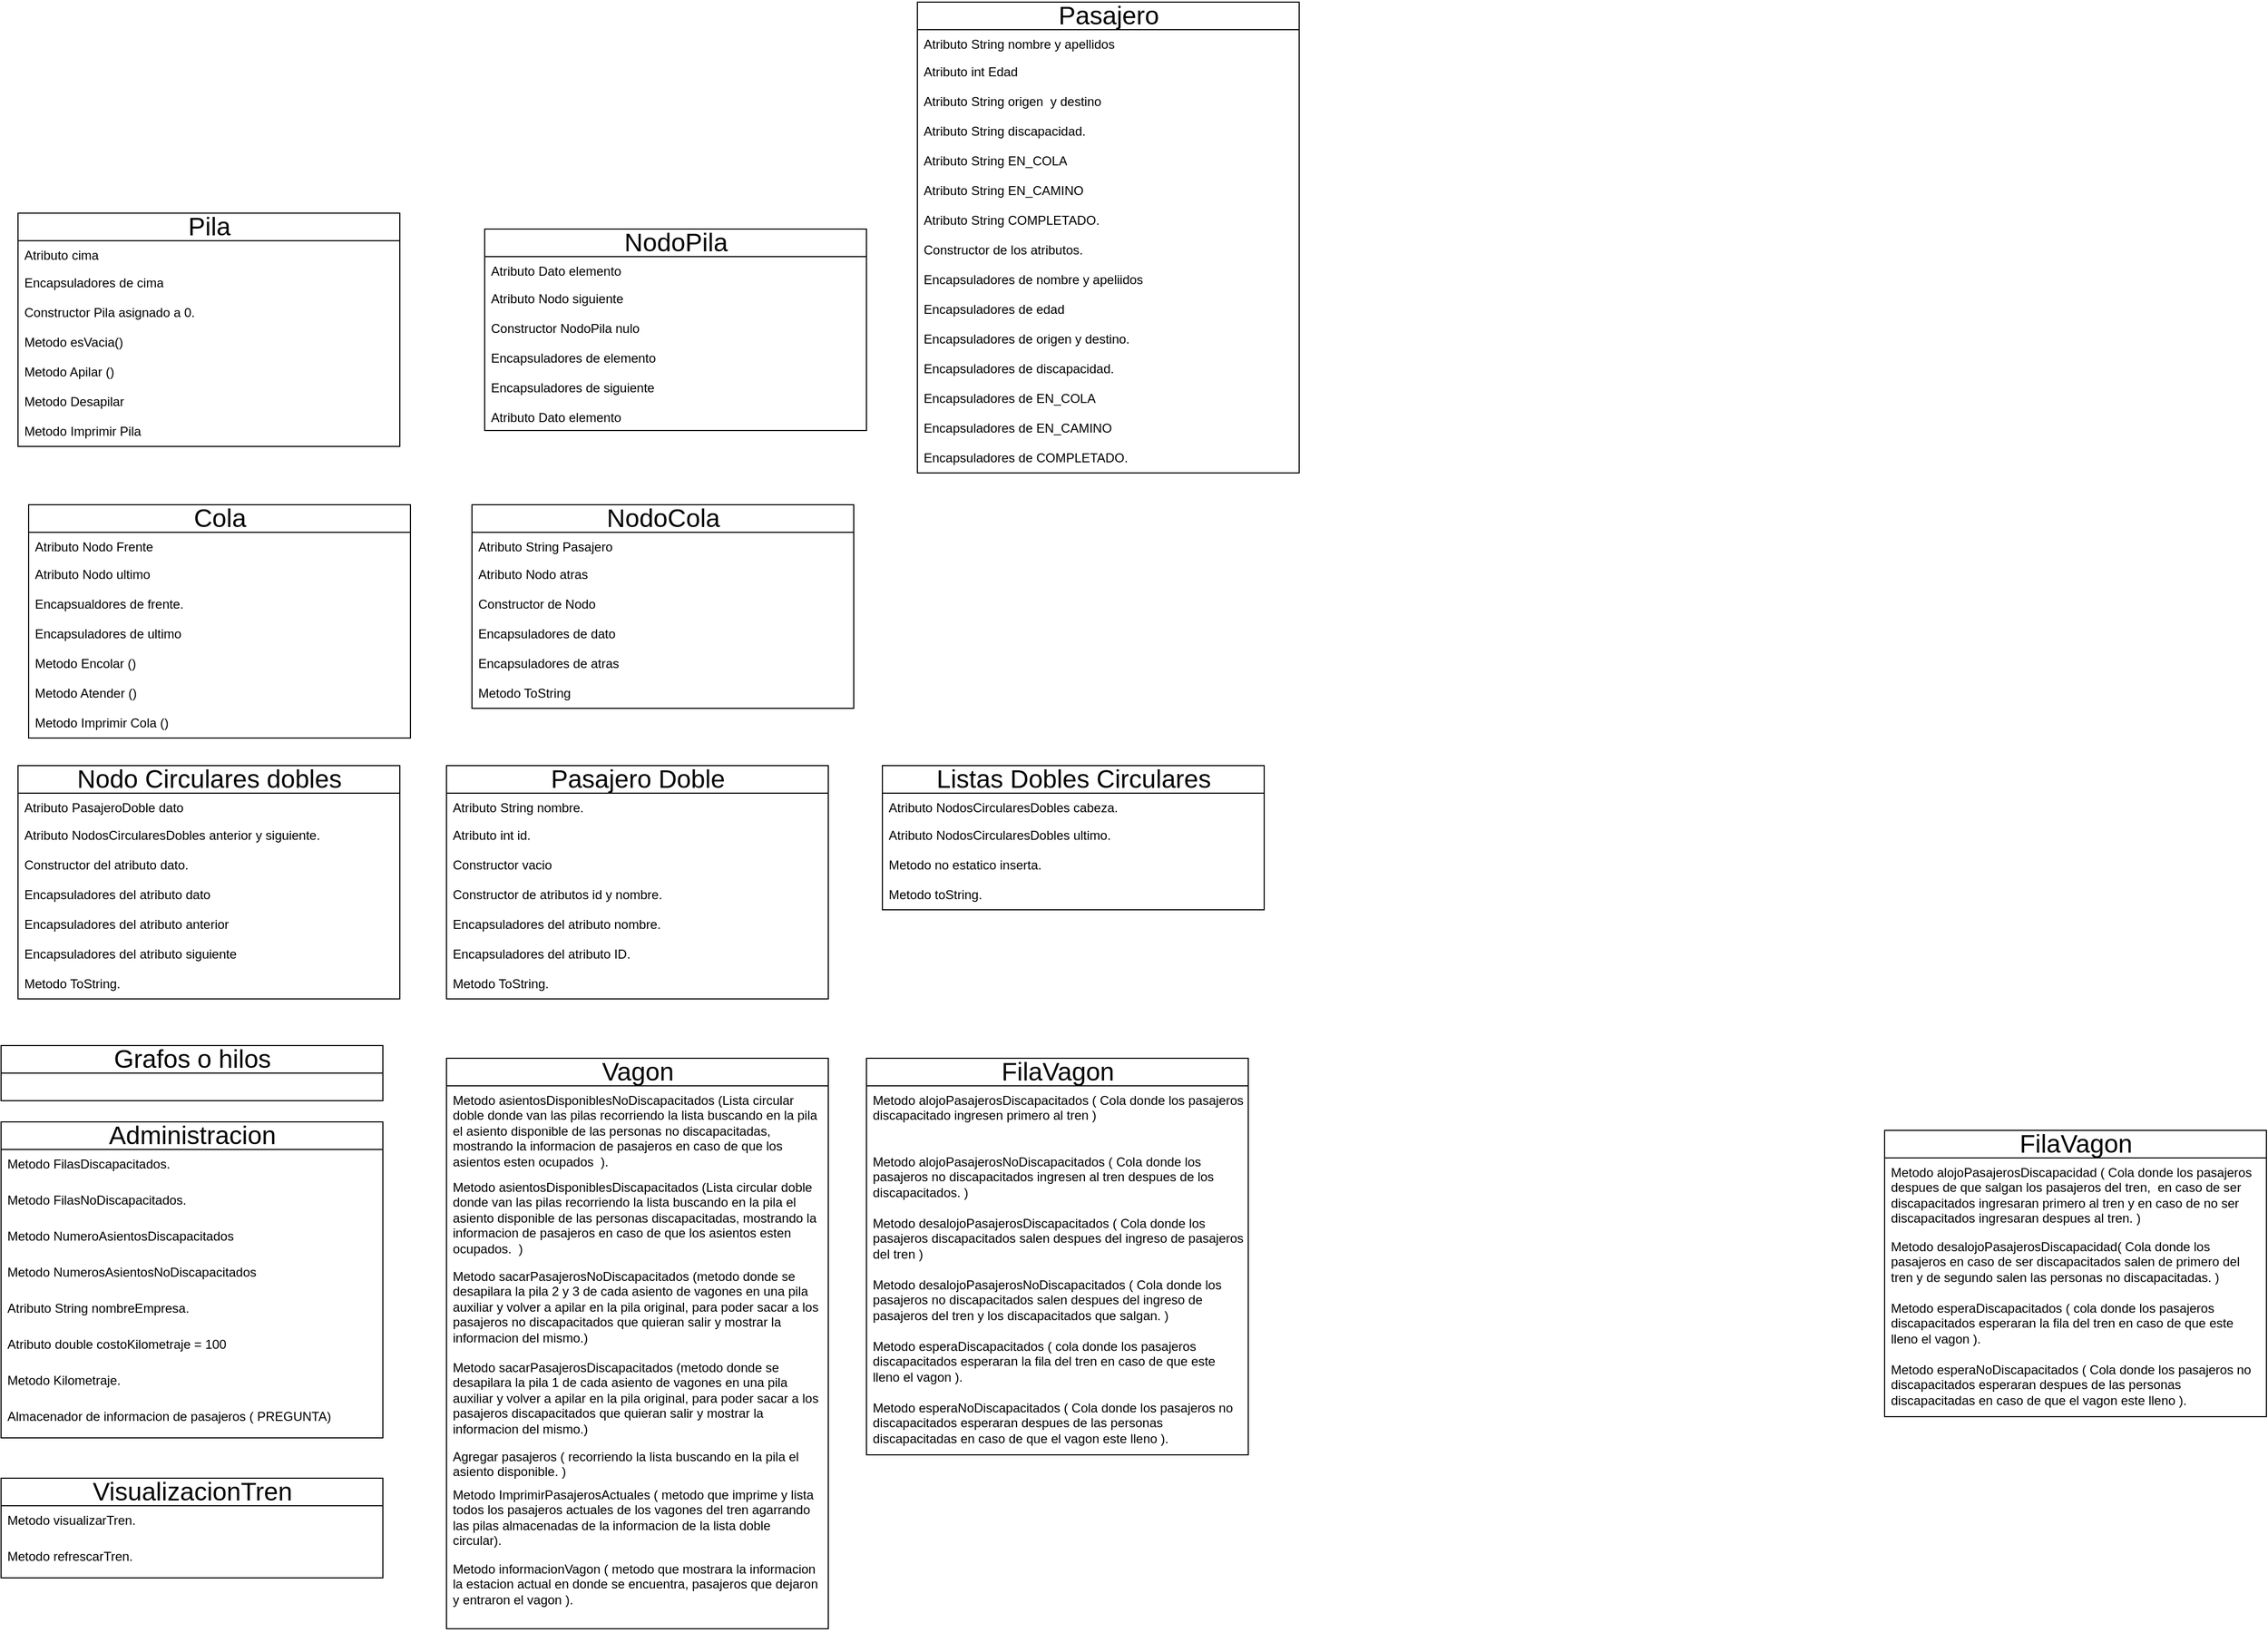 <mxfile version="22.0.8" type="device">
  <diagram name="Page-1" id="CfPF5TgARPAqfoZm1rrw">
    <mxGraphModel dx="1502" dy="534" grid="1" gridSize="12" guides="1" tooltips="1" connect="1" arrows="1" fold="1" page="1" pageScale="1" pageWidth="850" pageHeight="1100" math="0" shadow="0">
      <root>
        <mxCell id="0" />
        <mxCell id="1" parent="0" />
        <mxCell id="TonMWnoZ8v_wCybf2Ne4-1" value="&lt;font style=&quot;font-size: 24px;&quot;&gt;Pila&lt;/font&gt;" style="swimlane;fontStyle=0;childLayout=stackLayout;horizontal=1;startSize=26;fillColor=none;horizontalStack=0;resizeParent=1;resizeParentMax=0;resizeLast=0;collapsible=1;marginBottom=0;html=1;" parent="1" vertex="1">
          <mxGeometry x="100" y="235" width="360" height="220" as="geometry" />
        </mxCell>
        <mxCell id="TonMWnoZ8v_wCybf2Ne4-2" value="Atributo cima&amp;nbsp;" style="text;strokeColor=none;fillColor=none;align=left;verticalAlign=top;spacingLeft=4;spacingRight=4;overflow=hidden;rotatable=0;points=[[0,0.5],[1,0.5]];portConstraint=eastwest;whiteSpace=wrap;html=1;" parent="TonMWnoZ8v_wCybf2Ne4-1" vertex="1">
          <mxGeometry y="26" width="360" height="26" as="geometry" />
        </mxCell>
        <mxCell id="TonMWnoZ8v_wCybf2Ne4-3" value="Encapsuladores de cima" style="text;strokeColor=none;fillColor=none;align=left;verticalAlign=top;spacingLeft=4;spacingRight=4;overflow=hidden;rotatable=0;points=[[0,0.5],[1,0.5]];portConstraint=eastwest;whiteSpace=wrap;html=1;" parent="TonMWnoZ8v_wCybf2Ne4-1" vertex="1">
          <mxGeometry y="52" width="360" height="28" as="geometry" />
        </mxCell>
        <mxCell id="TonMWnoZ8v_wCybf2Ne4-22" value="Constructor Pila asignado a 0.&amp;nbsp;" style="text;strokeColor=none;fillColor=none;align=left;verticalAlign=top;spacingLeft=4;spacingRight=4;overflow=hidden;rotatable=0;points=[[0,0.5],[1,0.5]];portConstraint=eastwest;whiteSpace=wrap;html=1;" parent="TonMWnoZ8v_wCybf2Ne4-1" vertex="1">
          <mxGeometry y="80" width="360" height="28" as="geometry" />
        </mxCell>
        <mxCell id="TonMWnoZ8v_wCybf2Ne4-23" value="Metodo esVacia()" style="text;strokeColor=none;fillColor=none;align=left;verticalAlign=top;spacingLeft=4;spacingRight=4;overflow=hidden;rotatable=0;points=[[0,0.5],[1,0.5]];portConstraint=eastwest;whiteSpace=wrap;html=1;" parent="TonMWnoZ8v_wCybf2Ne4-1" vertex="1">
          <mxGeometry y="108" width="360" height="28" as="geometry" />
        </mxCell>
        <mxCell id="TonMWnoZ8v_wCybf2Ne4-24" value="Metodo Apilar ()" style="text;strokeColor=none;fillColor=none;align=left;verticalAlign=top;spacingLeft=4;spacingRight=4;overflow=hidden;rotatable=0;points=[[0,0.5],[1,0.5]];portConstraint=eastwest;whiteSpace=wrap;html=1;" parent="TonMWnoZ8v_wCybf2Ne4-1" vertex="1">
          <mxGeometry y="136" width="360" height="28" as="geometry" />
        </mxCell>
        <mxCell id="TonMWnoZ8v_wCybf2Ne4-25" value="Metodo Desapilar" style="text;strokeColor=none;fillColor=none;align=left;verticalAlign=top;spacingLeft=4;spacingRight=4;overflow=hidden;rotatable=0;points=[[0,0.5],[1,0.5]];portConstraint=eastwest;whiteSpace=wrap;html=1;" parent="TonMWnoZ8v_wCybf2Ne4-1" vertex="1">
          <mxGeometry y="164" width="360" height="28" as="geometry" />
        </mxCell>
        <mxCell id="TonMWnoZ8v_wCybf2Ne4-26" value="Metodo Imprimir Pila" style="text;strokeColor=none;fillColor=none;align=left;verticalAlign=top;spacingLeft=4;spacingRight=4;overflow=hidden;rotatable=0;points=[[0,0.5],[1,0.5]];portConstraint=eastwest;whiteSpace=wrap;html=1;" parent="TonMWnoZ8v_wCybf2Ne4-1" vertex="1">
          <mxGeometry y="192" width="360" height="28" as="geometry" />
        </mxCell>
        <mxCell id="TonMWnoZ8v_wCybf2Ne4-7" value="&lt;font style=&quot;font-size: 24px;&quot;&gt;&lt;br&gt;&lt;/font&gt;" style="text;strokeColor=none;fillColor=none;align=left;verticalAlign=top;spacingLeft=4;spacingRight=4;overflow=hidden;rotatable=0;points=[[0,0.5],[1,0.5]];portConstraint=eastwest;whiteSpace=wrap;html=1;" parent="1" vertex="1">
          <mxGeometry x="1110" y="1220" width="300" height="162" as="geometry" />
        </mxCell>
        <mxCell id="TonMWnoZ8v_wCybf2Ne4-27" value="&lt;span style=&quot;font-size: 24px;&quot;&gt;NodoPila&lt;/span&gt;" style="swimlane;fontStyle=0;childLayout=stackLayout;horizontal=1;startSize=26;fillColor=none;horizontalStack=0;resizeParent=1;resizeParentMax=0;resizeLast=0;collapsible=1;marginBottom=0;html=1;" parent="1" vertex="1">
          <mxGeometry x="540" y="250" width="360" height="190" as="geometry" />
        </mxCell>
        <mxCell id="TonMWnoZ8v_wCybf2Ne4-28" value="Atributo Dato elemento" style="text;strokeColor=none;fillColor=none;align=left;verticalAlign=top;spacingLeft=4;spacingRight=4;overflow=hidden;rotatable=0;points=[[0,0.5],[1,0.5]];portConstraint=eastwest;whiteSpace=wrap;html=1;" parent="TonMWnoZ8v_wCybf2Ne4-27" vertex="1">
          <mxGeometry y="26" width="360" height="26" as="geometry" />
        </mxCell>
        <mxCell id="TonMWnoZ8v_wCybf2Ne4-29" value="Atributo Nodo siguiente" style="text;strokeColor=none;fillColor=none;align=left;verticalAlign=top;spacingLeft=4;spacingRight=4;overflow=hidden;rotatable=0;points=[[0,0.5],[1,0.5]];portConstraint=eastwest;whiteSpace=wrap;html=1;" parent="TonMWnoZ8v_wCybf2Ne4-27" vertex="1">
          <mxGeometry y="52" width="360" height="28" as="geometry" />
        </mxCell>
        <mxCell id="TonMWnoZ8v_wCybf2Ne4-30" value="Constructor NodoPila nulo&amp;nbsp;" style="text;strokeColor=none;fillColor=none;align=left;verticalAlign=top;spacingLeft=4;spacingRight=4;overflow=hidden;rotatable=0;points=[[0,0.5],[1,0.5]];portConstraint=eastwest;whiteSpace=wrap;html=1;" parent="TonMWnoZ8v_wCybf2Ne4-27" vertex="1">
          <mxGeometry y="80" width="360" height="28" as="geometry" />
        </mxCell>
        <mxCell id="TonMWnoZ8v_wCybf2Ne4-31" value="Encapsuladores de elemento&amp;nbsp;" style="text;strokeColor=none;fillColor=none;align=left;verticalAlign=top;spacingLeft=4;spacingRight=4;overflow=hidden;rotatable=0;points=[[0,0.5],[1,0.5]];portConstraint=eastwest;whiteSpace=wrap;html=1;" parent="TonMWnoZ8v_wCybf2Ne4-27" vertex="1">
          <mxGeometry y="108" width="360" height="28" as="geometry" />
        </mxCell>
        <mxCell id="TonMWnoZ8v_wCybf2Ne4-35" value="Encapsuladores de siguiente&amp;nbsp;" style="text;strokeColor=none;fillColor=none;align=left;verticalAlign=top;spacingLeft=4;spacingRight=4;overflow=hidden;rotatable=0;points=[[0,0.5],[1,0.5]];portConstraint=eastwest;whiteSpace=wrap;html=1;" parent="TonMWnoZ8v_wCybf2Ne4-27" vertex="1">
          <mxGeometry y="136" width="360" height="28" as="geometry" />
        </mxCell>
        <mxCell id="TonMWnoZ8v_wCybf2Ne4-36" value="Atributo Dato elemento" style="text;strokeColor=none;fillColor=none;align=left;verticalAlign=top;spacingLeft=4;spacingRight=4;overflow=hidden;rotatable=0;points=[[0,0.5],[1,0.5]];portConstraint=eastwest;whiteSpace=wrap;html=1;" parent="TonMWnoZ8v_wCybf2Ne4-27" vertex="1">
          <mxGeometry y="164" width="360" height="26" as="geometry" />
        </mxCell>
        <mxCell id="TonMWnoZ8v_wCybf2Ne4-37" value="&lt;span style=&quot;font-size: 24px;&quot;&gt;Pasajero&lt;/span&gt;" style="swimlane;fontStyle=0;childLayout=stackLayout;horizontal=1;startSize=26;fillColor=none;horizontalStack=0;resizeParent=1;resizeParentMax=0;resizeLast=0;collapsible=1;marginBottom=0;html=1;" parent="1" vertex="1">
          <mxGeometry x="948" y="36" width="360" height="444" as="geometry" />
        </mxCell>
        <mxCell id="TonMWnoZ8v_wCybf2Ne4-38" value="Atributo String nombre y apellidos&amp;nbsp;" style="text;strokeColor=none;fillColor=none;align=left;verticalAlign=top;spacingLeft=4;spacingRight=4;overflow=hidden;rotatable=0;points=[[0,0.5],[1,0.5]];portConstraint=eastwest;whiteSpace=wrap;html=1;" parent="TonMWnoZ8v_wCybf2Ne4-37" vertex="1">
          <mxGeometry y="26" width="360" height="26" as="geometry" />
        </mxCell>
        <mxCell id="TonMWnoZ8v_wCybf2Ne4-39" value="Atributo int Edad" style="text;strokeColor=none;fillColor=none;align=left;verticalAlign=top;spacingLeft=4;spacingRight=4;overflow=hidden;rotatable=0;points=[[0,0.5],[1,0.5]];portConstraint=eastwest;whiteSpace=wrap;html=1;" parent="TonMWnoZ8v_wCybf2Ne4-37" vertex="1">
          <mxGeometry y="52" width="360" height="28" as="geometry" />
        </mxCell>
        <mxCell id="TonMWnoZ8v_wCybf2Ne4-40" value="Atributo String origen&amp;nbsp; y destino&amp;nbsp;" style="text;strokeColor=none;fillColor=none;align=left;verticalAlign=top;spacingLeft=4;spacingRight=4;overflow=hidden;rotatable=0;points=[[0,0.5],[1,0.5]];portConstraint=eastwest;whiteSpace=wrap;html=1;" parent="TonMWnoZ8v_wCybf2Ne4-37" vertex="1">
          <mxGeometry y="80" width="360" height="28" as="geometry" />
        </mxCell>
        <mxCell id="4n3oNLVav8jxbAVVkfyJ-41" value="Atributo String discapacidad." style="text;strokeColor=none;fillColor=none;align=left;verticalAlign=top;spacingLeft=4;spacingRight=4;overflow=hidden;rotatable=0;points=[[0,0.5],[1,0.5]];portConstraint=eastwest;whiteSpace=wrap;html=1;" vertex="1" parent="TonMWnoZ8v_wCybf2Ne4-37">
          <mxGeometry y="108" width="360" height="28" as="geometry" />
        </mxCell>
        <mxCell id="4n3oNLVav8jxbAVVkfyJ-75" value="Atributo String EN_COLA" style="text;strokeColor=none;fillColor=none;align=left;verticalAlign=top;spacingLeft=4;spacingRight=4;overflow=hidden;rotatable=0;points=[[0,0.5],[1,0.5]];portConstraint=eastwest;whiteSpace=wrap;html=1;" vertex="1" parent="TonMWnoZ8v_wCybf2Ne4-37">
          <mxGeometry y="136" width="360" height="28" as="geometry" />
        </mxCell>
        <mxCell id="4n3oNLVav8jxbAVVkfyJ-77" value="Atributo String EN_CAMINO" style="text;strokeColor=none;fillColor=none;align=left;verticalAlign=top;spacingLeft=4;spacingRight=4;overflow=hidden;rotatable=0;points=[[0,0.5],[1,0.5]];portConstraint=eastwest;whiteSpace=wrap;html=1;" vertex="1" parent="TonMWnoZ8v_wCybf2Ne4-37">
          <mxGeometry y="164" width="360" height="28" as="geometry" />
        </mxCell>
        <mxCell id="4n3oNLVav8jxbAVVkfyJ-76" value="Atributo String COMPLETADO.&amp;nbsp;" style="text;strokeColor=none;fillColor=none;align=left;verticalAlign=top;spacingLeft=4;spacingRight=4;overflow=hidden;rotatable=0;points=[[0,0.5],[1,0.5]];portConstraint=eastwest;whiteSpace=wrap;html=1;" vertex="1" parent="TonMWnoZ8v_wCybf2Ne4-37">
          <mxGeometry y="192" width="360" height="28" as="geometry" />
        </mxCell>
        <mxCell id="TonMWnoZ8v_wCybf2Ne4-41" value="Constructor de los atributos.&amp;nbsp;" style="text;strokeColor=none;fillColor=none;align=left;verticalAlign=top;spacingLeft=4;spacingRight=4;overflow=hidden;rotatable=0;points=[[0,0.5],[1,0.5]];portConstraint=eastwest;whiteSpace=wrap;html=1;" parent="TonMWnoZ8v_wCybf2Ne4-37" vertex="1">
          <mxGeometry y="220" width="360" height="28" as="geometry" />
        </mxCell>
        <mxCell id="TonMWnoZ8v_wCybf2Ne4-42" value="Encapsuladores de nombre y apeliidos&amp;nbsp;&amp;nbsp;" style="text;strokeColor=none;fillColor=none;align=left;verticalAlign=top;spacingLeft=4;spacingRight=4;overflow=hidden;rotatable=0;points=[[0,0.5],[1,0.5]];portConstraint=eastwest;whiteSpace=wrap;html=1;" parent="TonMWnoZ8v_wCybf2Ne4-37" vertex="1">
          <mxGeometry y="248" width="360" height="28" as="geometry" />
        </mxCell>
        <mxCell id="TonMWnoZ8v_wCybf2Ne4-44" value="Encapsuladores de edad&amp;nbsp;&amp;nbsp;" style="text;strokeColor=none;fillColor=none;align=left;verticalAlign=top;spacingLeft=4;spacingRight=4;overflow=hidden;rotatable=0;points=[[0,0.5],[1,0.5]];portConstraint=eastwest;whiteSpace=wrap;html=1;" parent="TonMWnoZ8v_wCybf2Ne4-37" vertex="1">
          <mxGeometry y="276" width="360" height="28" as="geometry" />
        </mxCell>
        <mxCell id="TonMWnoZ8v_wCybf2Ne4-45" value="Encapsuladores de origen y destino.&amp;nbsp; &amp;nbsp;" style="text;strokeColor=none;fillColor=none;align=left;verticalAlign=top;spacingLeft=4;spacingRight=4;overflow=hidden;rotatable=0;points=[[0,0.5],[1,0.5]];portConstraint=eastwest;whiteSpace=wrap;html=1;" parent="TonMWnoZ8v_wCybf2Ne4-37" vertex="1">
          <mxGeometry y="304" width="360" height="28" as="geometry" />
        </mxCell>
        <mxCell id="4n3oNLVav8jxbAVVkfyJ-42" value="Encapsuladores de discapacidad.&amp;nbsp;" style="text;strokeColor=none;fillColor=none;align=left;verticalAlign=top;spacingLeft=4;spacingRight=4;overflow=hidden;rotatable=0;points=[[0,0.5],[1,0.5]];portConstraint=eastwest;whiteSpace=wrap;html=1;" vertex="1" parent="TonMWnoZ8v_wCybf2Ne4-37">
          <mxGeometry y="332" width="360" height="28" as="geometry" />
        </mxCell>
        <mxCell id="4n3oNLVav8jxbAVVkfyJ-78" value="Encapsuladores de EN_COLA" style="text;strokeColor=none;fillColor=none;align=left;verticalAlign=top;spacingLeft=4;spacingRight=4;overflow=hidden;rotatable=0;points=[[0,0.5],[1,0.5]];portConstraint=eastwest;whiteSpace=wrap;html=1;" vertex="1" parent="TonMWnoZ8v_wCybf2Ne4-37">
          <mxGeometry y="360" width="360" height="28" as="geometry" />
        </mxCell>
        <mxCell id="4n3oNLVav8jxbAVVkfyJ-79" value="Encapsuladores de EN_CAMINO" style="text;strokeColor=none;fillColor=none;align=left;verticalAlign=top;spacingLeft=4;spacingRight=4;overflow=hidden;rotatable=0;points=[[0,0.5],[1,0.5]];portConstraint=eastwest;whiteSpace=wrap;html=1;" vertex="1" parent="TonMWnoZ8v_wCybf2Ne4-37">
          <mxGeometry y="388" width="360" height="28" as="geometry" />
        </mxCell>
        <mxCell id="4n3oNLVav8jxbAVVkfyJ-80" value="Encapsuladores de COMPLETADO.&amp;nbsp;" style="text;strokeColor=none;fillColor=none;align=left;verticalAlign=top;spacingLeft=4;spacingRight=4;overflow=hidden;rotatable=0;points=[[0,0.5],[1,0.5]];portConstraint=eastwest;whiteSpace=wrap;html=1;" vertex="1" parent="TonMWnoZ8v_wCybf2Ne4-37">
          <mxGeometry y="416" width="360" height="28" as="geometry" />
        </mxCell>
        <mxCell id="TonMWnoZ8v_wCybf2Ne4-46" value="&lt;span style=&quot;font-size: 24px;&quot;&gt;Cola&lt;/span&gt;" style="swimlane;fontStyle=0;childLayout=stackLayout;horizontal=1;startSize=26;fillColor=none;horizontalStack=0;resizeParent=1;resizeParentMax=0;resizeLast=0;collapsible=1;marginBottom=0;html=1;" parent="1" vertex="1">
          <mxGeometry x="110" y="510" width="360" height="220" as="geometry" />
        </mxCell>
        <mxCell id="TonMWnoZ8v_wCybf2Ne4-47" value="Atributo Nodo Frente&amp;nbsp;" style="text;strokeColor=none;fillColor=none;align=left;verticalAlign=top;spacingLeft=4;spacingRight=4;overflow=hidden;rotatable=0;points=[[0,0.5],[1,0.5]];portConstraint=eastwest;whiteSpace=wrap;html=1;" parent="TonMWnoZ8v_wCybf2Ne4-46" vertex="1">
          <mxGeometry y="26" width="360" height="26" as="geometry" />
        </mxCell>
        <mxCell id="TonMWnoZ8v_wCybf2Ne4-48" value="Atributo Nodo ultimo" style="text;strokeColor=none;fillColor=none;align=left;verticalAlign=top;spacingLeft=4;spacingRight=4;overflow=hidden;rotatable=0;points=[[0,0.5],[1,0.5]];portConstraint=eastwest;whiteSpace=wrap;html=1;" parent="TonMWnoZ8v_wCybf2Ne4-46" vertex="1">
          <mxGeometry y="52" width="360" height="28" as="geometry" />
        </mxCell>
        <mxCell id="TonMWnoZ8v_wCybf2Ne4-49" value="Encapsualdores de frente.&amp;nbsp;" style="text;strokeColor=none;fillColor=none;align=left;verticalAlign=top;spacingLeft=4;spacingRight=4;overflow=hidden;rotatable=0;points=[[0,0.5],[1,0.5]];portConstraint=eastwest;whiteSpace=wrap;html=1;" parent="TonMWnoZ8v_wCybf2Ne4-46" vertex="1">
          <mxGeometry y="80" width="360" height="28" as="geometry" />
        </mxCell>
        <mxCell id="TonMWnoZ8v_wCybf2Ne4-50" value="Encapsuladores de ultimo" style="text;strokeColor=none;fillColor=none;align=left;verticalAlign=top;spacingLeft=4;spacingRight=4;overflow=hidden;rotatable=0;points=[[0,0.5],[1,0.5]];portConstraint=eastwest;whiteSpace=wrap;html=1;" parent="TonMWnoZ8v_wCybf2Ne4-46" vertex="1">
          <mxGeometry y="108" width="360" height="28" as="geometry" />
        </mxCell>
        <mxCell id="TonMWnoZ8v_wCybf2Ne4-51" value="Metodo Encolar ()" style="text;strokeColor=none;fillColor=none;align=left;verticalAlign=top;spacingLeft=4;spacingRight=4;overflow=hidden;rotatable=0;points=[[0,0.5],[1,0.5]];portConstraint=eastwest;whiteSpace=wrap;html=1;" parent="TonMWnoZ8v_wCybf2Ne4-46" vertex="1">
          <mxGeometry y="136" width="360" height="28" as="geometry" />
        </mxCell>
        <mxCell id="TonMWnoZ8v_wCybf2Ne4-52" value="Metodo Atender ()" style="text;strokeColor=none;fillColor=none;align=left;verticalAlign=top;spacingLeft=4;spacingRight=4;overflow=hidden;rotatable=0;points=[[0,0.5],[1,0.5]];portConstraint=eastwest;whiteSpace=wrap;html=1;" parent="TonMWnoZ8v_wCybf2Ne4-46" vertex="1">
          <mxGeometry y="164" width="360" height="28" as="geometry" />
        </mxCell>
        <mxCell id="TonMWnoZ8v_wCybf2Ne4-53" value="Metodo Imprimir Cola ()" style="text;strokeColor=none;fillColor=none;align=left;verticalAlign=top;spacingLeft=4;spacingRight=4;overflow=hidden;rotatable=0;points=[[0,0.5],[1,0.5]];portConstraint=eastwest;whiteSpace=wrap;html=1;" parent="TonMWnoZ8v_wCybf2Ne4-46" vertex="1">
          <mxGeometry y="192" width="360" height="28" as="geometry" />
        </mxCell>
        <mxCell id="TonMWnoZ8v_wCybf2Ne4-54" value="&lt;span style=&quot;font-size: 24px;&quot;&gt;NodoCola&lt;/span&gt;" style="swimlane;fontStyle=0;childLayout=stackLayout;horizontal=1;startSize=26;fillColor=none;horizontalStack=0;resizeParent=1;resizeParentMax=0;resizeLast=0;collapsible=1;marginBottom=0;html=1;" parent="1" vertex="1">
          <mxGeometry x="528" y="510" width="360" height="192" as="geometry" />
        </mxCell>
        <mxCell id="TonMWnoZ8v_wCybf2Ne4-55" value="Atributo String Pasajero&amp;nbsp;" style="text;strokeColor=none;fillColor=none;align=left;verticalAlign=top;spacingLeft=4;spacingRight=4;overflow=hidden;rotatable=0;points=[[0,0.5],[1,0.5]];portConstraint=eastwest;whiteSpace=wrap;html=1;" parent="TonMWnoZ8v_wCybf2Ne4-54" vertex="1">
          <mxGeometry y="26" width="360" height="26" as="geometry" />
        </mxCell>
        <mxCell id="TonMWnoZ8v_wCybf2Ne4-56" value="Atributo Nodo atras" style="text;strokeColor=none;fillColor=none;align=left;verticalAlign=top;spacingLeft=4;spacingRight=4;overflow=hidden;rotatable=0;points=[[0,0.5],[1,0.5]];portConstraint=eastwest;whiteSpace=wrap;html=1;" parent="TonMWnoZ8v_wCybf2Ne4-54" vertex="1">
          <mxGeometry y="52" width="360" height="28" as="geometry" />
        </mxCell>
        <mxCell id="TonMWnoZ8v_wCybf2Ne4-57" value="Constructor de Nodo&amp;nbsp;" style="text;strokeColor=none;fillColor=none;align=left;verticalAlign=top;spacingLeft=4;spacingRight=4;overflow=hidden;rotatable=0;points=[[0,0.5],[1,0.5]];portConstraint=eastwest;whiteSpace=wrap;html=1;" parent="TonMWnoZ8v_wCybf2Ne4-54" vertex="1">
          <mxGeometry y="80" width="360" height="28" as="geometry" />
        </mxCell>
        <mxCell id="TonMWnoZ8v_wCybf2Ne4-58" value="Encapsuladores de dato" style="text;strokeColor=none;fillColor=none;align=left;verticalAlign=top;spacingLeft=4;spacingRight=4;overflow=hidden;rotatable=0;points=[[0,0.5],[1,0.5]];portConstraint=eastwest;whiteSpace=wrap;html=1;" parent="TonMWnoZ8v_wCybf2Ne4-54" vertex="1">
          <mxGeometry y="108" width="360" height="28" as="geometry" />
        </mxCell>
        <mxCell id="TonMWnoZ8v_wCybf2Ne4-59" value="Encapsuladores de atras" style="text;strokeColor=none;fillColor=none;align=left;verticalAlign=top;spacingLeft=4;spacingRight=4;overflow=hidden;rotatable=0;points=[[0,0.5],[1,0.5]];portConstraint=eastwest;whiteSpace=wrap;html=1;" parent="TonMWnoZ8v_wCybf2Ne4-54" vertex="1">
          <mxGeometry y="136" width="360" height="28" as="geometry" />
        </mxCell>
        <mxCell id="TonMWnoZ8v_wCybf2Ne4-60" value="Metodo ToString" style="text;strokeColor=none;fillColor=none;align=left;verticalAlign=top;spacingLeft=4;spacingRight=4;overflow=hidden;rotatable=0;points=[[0,0.5],[1,0.5]];portConstraint=eastwest;whiteSpace=wrap;html=1;" parent="TonMWnoZ8v_wCybf2Ne4-54" vertex="1">
          <mxGeometry y="164" width="360" height="28" as="geometry" />
        </mxCell>
        <mxCell id="TonMWnoZ8v_wCybf2Ne4-62" value="&lt;span style=&quot;font-size: 24px;&quot;&gt;Grafos o hilos&lt;/span&gt;" style="swimlane;fontStyle=0;childLayout=stackLayout;horizontal=1;startSize=26;fillColor=none;horizontalStack=0;resizeParent=1;resizeParentMax=0;resizeLast=0;collapsible=1;marginBottom=0;html=1;" parent="1" vertex="1">
          <mxGeometry x="84" y="1020" width="360" height="52" as="geometry">
            <mxRectangle x="84" y="1020" width="192" height="48" as="alternateBounds" />
          </mxGeometry>
        </mxCell>
        <mxCell id="TonMWnoZ8v_wCybf2Ne4-71" value="&lt;span style=&quot;font-size: 24px;&quot;&gt;Vagon&lt;/span&gt;" style="swimlane;fontStyle=0;childLayout=stackLayout;horizontal=1;startSize=26;fillColor=none;horizontalStack=0;resizeParent=1;resizeParentMax=0;resizeLast=0;collapsible=1;marginBottom=0;html=1;" parent="1" vertex="1">
          <mxGeometry x="504" y="1032" width="360" height="538" as="geometry">
            <mxRectangle x="504" y="1032" width="108" height="48" as="alternateBounds" />
          </mxGeometry>
        </mxCell>
        <mxCell id="TonMWnoZ8v_wCybf2Ne4-72" value="Metodo asientosDisponiblesNoDiscapacitados (Lista circular doble donde van las pilas recorriendo la lista buscando en la pila el asiento disponible de las personas no discapacitadas, mostrando la informacion de pasajeros en caso de que los asientos esten ocupados&amp;nbsp; )." style="text;strokeColor=none;fillColor=none;align=left;verticalAlign=top;spacingLeft=4;spacingRight=4;overflow=hidden;rotatable=0;points=[[0,0.5],[1,0.5]];portConstraint=eastwest;whiteSpace=wrap;html=1;" parent="TonMWnoZ8v_wCybf2Ne4-71" vertex="1">
          <mxGeometry y="26" width="360" height="82" as="geometry" />
        </mxCell>
        <mxCell id="4n3oNLVav8jxbAVVkfyJ-28" value="Metodo asientosDisponiblesDiscapacitados (Lista circular doble donde van las pilas recorriendo la lista buscando en la pila el asiento disponible de las personas discapacitadas, mostrando la informacion de pasajeros en caso de que los asientos esten ocupados.&amp;nbsp; )" style="text;strokeColor=none;fillColor=none;align=left;verticalAlign=top;spacingLeft=4;spacingRight=4;overflow=hidden;rotatable=0;points=[[0,0.5],[1,0.5]];portConstraint=eastwest;whiteSpace=wrap;html=1;" vertex="1" parent="TonMWnoZ8v_wCybf2Ne4-71">
          <mxGeometry y="108" width="360" height="84" as="geometry" />
        </mxCell>
        <mxCell id="4n3oNLVav8jxbAVVkfyJ-39" value="Metodo sacarPasajerosNoDiscapacitados (metodo donde se desapilara la pila 2 y 3 de cada asiento de vagones en una pila auxiliar y volver a apilar en la pila original, para poder sacar a los pasajeros no discapacitados que quieran salir y mostrar la informacion del mismo.)" style="text;strokeColor=none;fillColor=none;align=left;verticalAlign=top;spacingLeft=4;spacingRight=4;overflow=hidden;rotatable=0;points=[[0,0.5],[1,0.5]];portConstraint=eastwest;whiteSpace=wrap;html=1;" vertex="1" parent="TonMWnoZ8v_wCybf2Ne4-71">
          <mxGeometry y="192" width="360" height="86" as="geometry" />
        </mxCell>
        <mxCell id="4n3oNLVav8jxbAVVkfyJ-40" value="Metodo sacarPasajerosDiscapacitados (metodo donde se desapilara la pila 1 de cada asiento de vagones en una pila auxiliar y volver a apilar en la pila original, para poder sacar a los pasajeros discapacitados que quieran salir y mostrar la informacion del mismo.)" style="text;strokeColor=none;fillColor=none;align=left;verticalAlign=top;spacingLeft=4;spacingRight=4;overflow=hidden;rotatable=0;points=[[0,0.5],[1,0.5]];portConstraint=eastwest;whiteSpace=wrap;html=1;" vertex="1" parent="TonMWnoZ8v_wCybf2Ne4-71">
          <mxGeometry y="278" width="360" height="84" as="geometry" />
        </mxCell>
        <mxCell id="TonMWnoZ8v_wCybf2Ne4-77" value="Agregar pasajeros ( recorriendo la lista buscando en la pila el asiento disponible. )" style="text;strokeColor=none;fillColor=none;align=left;verticalAlign=top;spacingLeft=4;spacingRight=4;overflow=hidden;rotatable=0;points=[[0,0.5],[1,0.5]];portConstraint=eastwest;whiteSpace=wrap;html=1;" parent="TonMWnoZ8v_wCybf2Ne4-71" vertex="1">
          <mxGeometry y="362" width="360" height="36" as="geometry" />
        </mxCell>
        <mxCell id="TonMWnoZ8v_wCybf2Ne4-78" value="Metodo ImprimirPasajerosActuales ( metodo que imprime y lista todos los pasajeros actuales de los vagones del tren agarrando las pilas almacenadas de la informacion de la lista doble circular).&amp;nbsp;" style="text;strokeColor=none;fillColor=none;align=left;verticalAlign=top;spacingLeft=4;spacingRight=4;overflow=hidden;rotatable=0;points=[[0,0.5],[1,0.5]];portConstraint=eastwest;whiteSpace=wrap;html=1;" parent="TonMWnoZ8v_wCybf2Ne4-71" vertex="1">
          <mxGeometry y="398" width="360" height="70" as="geometry" />
        </mxCell>
        <mxCell id="4n3oNLVav8jxbAVVkfyJ-92" value="Metodo informacionVagon ( metodo que mostrara la informacion la estacion actual en donde se encuentra, pasajeros que dejaron y entraron el vagon ).&amp;nbsp;" style="text;strokeColor=none;fillColor=none;align=left;verticalAlign=top;spacingLeft=4;spacingRight=4;overflow=hidden;rotatable=0;points=[[0,0.5],[1,0.5]];portConstraint=eastwest;whiteSpace=wrap;html=1;" vertex="1" parent="TonMWnoZ8v_wCybf2Ne4-71">
          <mxGeometry y="468" width="360" height="70" as="geometry" />
        </mxCell>
        <mxCell id="4n3oNLVav8jxbAVVkfyJ-2" value="&lt;span style=&quot;font-size: 24px;&quot;&gt;Nodo Circulares dobles&lt;/span&gt;" style="swimlane;fontStyle=0;childLayout=stackLayout;horizontal=1;startSize=26;fillColor=none;horizontalStack=0;resizeParent=1;resizeParentMax=0;resizeLast=0;collapsible=1;marginBottom=0;html=1;" vertex="1" parent="1">
          <mxGeometry x="100" y="756" width="360" height="220" as="geometry" />
        </mxCell>
        <mxCell id="4n3oNLVav8jxbAVVkfyJ-3" value="Atributo PasajeroDoble dato" style="text;strokeColor=none;fillColor=none;align=left;verticalAlign=top;spacingLeft=4;spacingRight=4;overflow=hidden;rotatable=0;points=[[0,0.5],[1,0.5]];portConstraint=eastwest;whiteSpace=wrap;html=1;" vertex="1" parent="4n3oNLVav8jxbAVVkfyJ-2">
          <mxGeometry y="26" width="360" height="26" as="geometry" />
        </mxCell>
        <mxCell id="4n3oNLVav8jxbAVVkfyJ-4" value="Atributo NodosCircularesDobles anterior y siguiente.&amp;nbsp;" style="text;strokeColor=none;fillColor=none;align=left;verticalAlign=top;spacingLeft=4;spacingRight=4;overflow=hidden;rotatable=0;points=[[0,0.5],[1,0.5]];portConstraint=eastwest;whiteSpace=wrap;html=1;" vertex="1" parent="4n3oNLVav8jxbAVVkfyJ-2">
          <mxGeometry y="52" width="360" height="28" as="geometry" />
        </mxCell>
        <mxCell id="4n3oNLVav8jxbAVVkfyJ-5" value="Constructor del atributo dato.&amp;nbsp;" style="text;strokeColor=none;fillColor=none;align=left;verticalAlign=top;spacingLeft=4;spacingRight=4;overflow=hidden;rotatable=0;points=[[0,0.5],[1,0.5]];portConstraint=eastwest;whiteSpace=wrap;html=1;" vertex="1" parent="4n3oNLVav8jxbAVVkfyJ-2">
          <mxGeometry y="80" width="360" height="28" as="geometry" />
        </mxCell>
        <mxCell id="4n3oNLVav8jxbAVVkfyJ-6" value="Encapsuladores del atributo dato&amp;nbsp;" style="text;strokeColor=none;fillColor=none;align=left;verticalAlign=top;spacingLeft=4;spacingRight=4;overflow=hidden;rotatable=0;points=[[0,0.5],[1,0.5]];portConstraint=eastwest;whiteSpace=wrap;html=1;" vertex="1" parent="4n3oNLVav8jxbAVVkfyJ-2">
          <mxGeometry y="108" width="360" height="28" as="geometry" />
        </mxCell>
        <mxCell id="4n3oNLVav8jxbAVVkfyJ-7" value="Encapsuladores del atributo anterior&amp;nbsp;&amp;nbsp;" style="text;strokeColor=none;fillColor=none;align=left;verticalAlign=top;spacingLeft=4;spacingRight=4;overflow=hidden;rotatable=0;points=[[0,0.5],[1,0.5]];portConstraint=eastwest;whiteSpace=wrap;html=1;" vertex="1" parent="4n3oNLVav8jxbAVVkfyJ-2">
          <mxGeometry y="136" width="360" height="28" as="geometry" />
        </mxCell>
        <mxCell id="4n3oNLVav8jxbAVVkfyJ-11" value="Encapsuladores del atributo siguiente&amp;nbsp;" style="text;strokeColor=none;fillColor=none;align=left;verticalAlign=top;spacingLeft=4;spacingRight=4;overflow=hidden;rotatable=0;points=[[0,0.5],[1,0.5]];portConstraint=eastwest;whiteSpace=wrap;html=1;" vertex="1" parent="4n3oNLVav8jxbAVVkfyJ-2">
          <mxGeometry y="164" width="360" height="28" as="geometry" />
        </mxCell>
        <mxCell id="4n3oNLVav8jxbAVVkfyJ-8" value="Metodo ToString.&amp;nbsp;" style="text;strokeColor=none;fillColor=none;align=left;verticalAlign=top;spacingLeft=4;spacingRight=4;overflow=hidden;rotatable=0;points=[[0,0.5],[1,0.5]];portConstraint=eastwest;whiteSpace=wrap;html=1;" vertex="1" parent="4n3oNLVav8jxbAVVkfyJ-2">
          <mxGeometry y="192" width="360" height="28" as="geometry" />
        </mxCell>
        <mxCell id="4n3oNLVav8jxbAVVkfyJ-12" value="&lt;span style=&quot;font-size: 24px;&quot;&gt;Pasajero Doble&lt;/span&gt;" style="swimlane;fontStyle=0;childLayout=stackLayout;horizontal=1;startSize=26;fillColor=none;horizontalStack=0;resizeParent=1;resizeParentMax=0;resizeLast=0;collapsible=1;marginBottom=0;html=1;" vertex="1" parent="1">
          <mxGeometry x="504" y="756" width="360" height="220" as="geometry" />
        </mxCell>
        <mxCell id="4n3oNLVav8jxbAVVkfyJ-13" value="Atributo String nombre.&amp;nbsp;" style="text;strokeColor=none;fillColor=none;align=left;verticalAlign=top;spacingLeft=4;spacingRight=4;overflow=hidden;rotatable=0;points=[[0,0.5],[1,0.5]];portConstraint=eastwest;whiteSpace=wrap;html=1;" vertex="1" parent="4n3oNLVav8jxbAVVkfyJ-12">
          <mxGeometry y="26" width="360" height="26" as="geometry" />
        </mxCell>
        <mxCell id="4n3oNLVav8jxbAVVkfyJ-14" value="Atributo int id.&amp;nbsp;" style="text;strokeColor=none;fillColor=none;align=left;verticalAlign=top;spacingLeft=4;spacingRight=4;overflow=hidden;rotatable=0;points=[[0,0.5],[1,0.5]];portConstraint=eastwest;whiteSpace=wrap;html=1;" vertex="1" parent="4n3oNLVav8jxbAVVkfyJ-12">
          <mxGeometry y="52" width="360" height="28" as="geometry" />
        </mxCell>
        <mxCell id="4n3oNLVav8jxbAVVkfyJ-15" value="Constructor vacio&amp;nbsp;" style="text;strokeColor=none;fillColor=none;align=left;verticalAlign=top;spacingLeft=4;spacingRight=4;overflow=hidden;rotatable=0;points=[[0,0.5],[1,0.5]];portConstraint=eastwest;whiteSpace=wrap;html=1;" vertex="1" parent="4n3oNLVav8jxbAVVkfyJ-12">
          <mxGeometry y="80" width="360" height="28" as="geometry" />
        </mxCell>
        <mxCell id="4n3oNLVav8jxbAVVkfyJ-16" value="Constructor de atributos id y nombre.&amp;nbsp;" style="text;strokeColor=none;fillColor=none;align=left;verticalAlign=top;spacingLeft=4;spacingRight=4;overflow=hidden;rotatable=0;points=[[0,0.5],[1,0.5]];portConstraint=eastwest;whiteSpace=wrap;html=1;" vertex="1" parent="4n3oNLVav8jxbAVVkfyJ-12">
          <mxGeometry y="108" width="360" height="28" as="geometry" />
        </mxCell>
        <mxCell id="4n3oNLVav8jxbAVVkfyJ-17" value="Encapsuladores del atributo nombre.&amp;nbsp;&amp;nbsp;" style="text;strokeColor=none;fillColor=none;align=left;verticalAlign=top;spacingLeft=4;spacingRight=4;overflow=hidden;rotatable=0;points=[[0,0.5],[1,0.5]];portConstraint=eastwest;whiteSpace=wrap;html=1;" vertex="1" parent="4n3oNLVav8jxbAVVkfyJ-12">
          <mxGeometry y="136" width="360" height="28" as="geometry" />
        </mxCell>
        <mxCell id="4n3oNLVav8jxbAVVkfyJ-18" value="Encapsuladores del atributo ID.&amp;nbsp;" style="text;strokeColor=none;fillColor=none;align=left;verticalAlign=top;spacingLeft=4;spacingRight=4;overflow=hidden;rotatable=0;points=[[0,0.5],[1,0.5]];portConstraint=eastwest;whiteSpace=wrap;html=1;" vertex="1" parent="4n3oNLVav8jxbAVVkfyJ-12">
          <mxGeometry y="164" width="360" height="28" as="geometry" />
        </mxCell>
        <mxCell id="4n3oNLVav8jxbAVVkfyJ-19" value="Metodo ToString.&amp;nbsp;" style="text;strokeColor=none;fillColor=none;align=left;verticalAlign=top;spacingLeft=4;spacingRight=4;overflow=hidden;rotatable=0;points=[[0,0.5],[1,0.5]];portConstraint=eastwest;whiteSpace=wrap;html=1;" vertex="1" parent="4n3oNLVav8jxbAVVkfyJ-12">
          <mxGeometry y="192" width="360" height="28" as="geometry" />
        </mxCell>
        <mxCell id="4n3oNLVav8jxbAVVkfyJ-20" value="&lt;span style=&quot;font-size: 24px;&quot;&gt;Listas Dobles Circulares&lt;/span&gt;" style="swimlane;fontStyle=0;childLayout=stackLayout;horizontal=1;startSize=26;fillColor=none;horizontalStack=0;resizeParent=1;resizeParentMax=0;resizeLast=0;collapsible=1;marginBottom=0;html=1;" vertex="1" parent="1">
          <mxGeometry x="915" y="756" width="360" height="136" as="geometry" />
        </mxCell>
        <mxCell id="4n3oNLVav8jxbAVVkfyJ-21" value="Atributo NodosCircularesDobles cabeza.&amp;nbsp;" style="text;strokeColor=none;fillColor=none;align=left;verticalAlign=top;spacingLeft=4;spacingRight=4;overflow=hidden;rotatable=0;points=[[0,0.5],[1,0.5]];portConstraint=eastwest;whiteSpace=wrap;html=1;" vertex="1" parent="4n3oNLVav8jxbAVVkfyJ-20">
          <mxGeometry y="26" width="360" height="26" as="geometry" />
        </mxCell>
        <mxCell id="4n3oNLVav8jxbAVVkfyJ-22" value="Atributo NodosCircularesDobles ultimo.&amp;nbsp;" style="text;strokeColor=none;fillColor=none;align=left;verticalAlign=top;spacingLeft=4;spacingRight=4;overflow=hidden;rotatable=0;points=[[0,0.5],[1,0.5]];portConstraint=eastwest;whiteSpace=wrap;html=1;" vertex="1" parent="4n3oNLVav8jxbAVVkfyJ-20">
          <mxGeometry y="52" width="360" height="28" as="geometry" />
        </mxCell>
        <mxCell id="4n3oNLVav8jxbAVVkfyJ-23" value="Metodo no estatico inserta.&amp;nbsp;" style="text;strokeColor=none;fillColor=none;align=left;verticalAlign=top;spacingLeft=4;spacingRight=4;overflow=hidden;rotatable=0;points=[[0,0.5],[1,0.5]];portConstraint=eastwest;whiteSpace=wrap;html=1;" vertex="1" parent="4n3oNLVav8jxbAVVkfyJ-20">
          <mxGeometry y="80" width="360" height="28" as="geometry" />
        </mxCell>
        <mxCell id="4n3oNLVav8jxbAVVkfyJ-24" value="Metodo toString.&amp;nbsp;" style="text;strokeColor=none;fillColor=none;align=left;verticalAlign=top;spacingLeft=4;spacingRight=4;overflow=hidden;rotatable=0;points=[[0,0.5],[1,0.5]];portConstraint=eastwest;whiteSpace=wrap;html=1;" vertex="1" parent="4n3oNLVav8jxbAVVkfyJ-20">
          <mxGeometry y="108" width="360" height="28" as="geometry" />
        </mxCell>
        <mxCell id="4n3oNLVav8jxbAVVkfyJ-29" value="&lt;span style=&quot;font-size: 24px;&quot;&gt;FilaVagon&lt;/span&gt;" style="swimlane;fontStyle=0;childLayout=stackLayout;horizontal=1;startSize=26;fillColor=none;horizontalStack=0;resizeParent=1;resizeParentMax=0;resizeLast=0;collapsible=1;marginBottom=0;html=1;" vertex="1" parent="1">
          <mxGeometry x="1860" y="1100" width="360" height="270" as="geometry" />
        </mxCell>
        <mxCell id="4n3oNLVav8jxbAVVkfyJ-30" value="Metodo alojoPasajerosDiscapacidad ( Cola donde los pasajeros despues de que salgan los pasajeros del tren,&amp;nbsp; en caso de ser discapacitados ingresaran primero al tren y en caso de no ser discapacitados ingresaran despues al tren. )" style="text;strokeColor=none;fillColor=none;align=left;verticalAlign=top;spacingLeft=4;spacingRight=4;overflow=hidden;rotatable=0;points=[[0,0.5],[1,0.5]];portConstraint=eastwest;whiteSpace=wrap;html=1;" vertex="1" parent="4n3oNLVav8jxbAVVkfyJ-29">
          <mxGeometry y="26" width="360" height="70" as="geometry" />
        </mxCell>
        <mxCell id="4n3oNLVav8jxbAVVkfyJ-36" value="Metodo desalojoPasajerosDiscapacidad( Cola donde los pasajeros en caso de ser discapacitados salen de primero del tren y de segundo salen las personas no discapacitadas. )&amp;nbsp;" style="text;strokeColor=none;fillColor=none;align=left;verticalAlign=top;spacingLeft=4;spacingRight=4;overflow=hidden;rotatable=0;points=[[0,0.5],[1,0.5]];portConstraint=eastwest;whiteSpace=wrap;html=1;" vertex="1" parent="4n3oNLVav8jxbAVVkfyJ-29">
          <mxGeometry y="96" width="360" height="58" as="geometry" />
        </mxCell>
        <mxCell id="4n3oNLVav8jxbAVVkfyJ-37" value="Metodo esperaDiscapacitados ( cola donde los pasajeros discapacitados esperaran la fila del tren en caso de que este lleno el vagon ).&amp;nbsp;&amp;nbsp;" style="text;strokeColor=none;fillColor=none;align=left;verticalAlign=top;spacingLeft=4;spacingRight=4;overflow=hidden;rotatable=0;points=[[0,0.5],[1,0.5]];portConstraint=eastwest;whiteSpace=wrap;html=1;" vertex="1" parent="4n3oNLVav8jxbAVVkfyJ-29">
          <mxGeometry y="154" width="360" height="58" as="geometry" />
        </mxCell>
        <mxCell id="4n3oNLVav8jxbAVVkfyJ-38" value="Metodo esperaNoDiscapacitados ( Cola donde los pasajeros no discapacitados esperaran despues de las personas discapacitadas en caso de que el vagon este lleno ).&amp;nbsp;" style="text;strokeColor=none;fillColor=none;align=left;verticalAlign=top;spacingLeft=4;spacingRight=4;overflow=hidden;rotatable=0;points=[[0,0.5],[1,0.5]];portConstraint=eastwest;whiteSpace=wrap;html=1;" vertex="1" parent="4n3oNLVav8jxbAVVkfyJ-29">
          <mxGeometry y="212" width="360" height="58" as="geometry" />
        </mxCell>
        <mxCell id="4n3oNLVav8jxbAVVkfyJ-43" value="&lt;span style=&quot;font-size: 24px;&quot;&gt;FilaVagon&lt;/span&gt;" style="swimlane;fontStyle=0;childLayout=stackLayout;horizontal=1;startSize=26;fillColor=none;horizontalStack=0;resizeParent=1;resizeParentMax=0;resizeLast=0;collapsible=1;marginBottom=0;html=1;" vertex="1" parent="1">
          <mxGeometry x="900" y="1032" width="360" height="374" as="geometry" />
        </mxCell>
        <mxCell id="4n3oNLVav8jxbAVVkfyJ-44" value="Metodo alojoPasajerosDiscapacitados ( Cola donde los pasajeros discapacitado ingresen primero al tren )" style="text;strokeColor=none;fillColor=none;align=left;verticalAlign=top;spacingLeft=4;spacingRight=4;overflow=hidden;rotatable=0;points=[[0,0.5],[1,0.5]];portConstraint=eastwest;whiteSpace=wrap;html=1;" vertex="1" parent="4n3oNLVav8jxbAVVkfyJ-43">
          <mxGeometry y="26" width="360" height="58" as="geometry" />
        </mxCell>
        <mxCell id="4n3oNLVav8jxbAVVkfyJ-45" value="Metodo alojoPasajerosNoDiscapacitados ( Cola donde los pasajeros no discapacitados ingresen al tren despues de los discapacitados. )" style="text;strokeColor=none;fillColor=none;align=left;verticalAlign=top;spacingLeft=4;spacingRight=4;overflow=hidden;rotatable=0;points=[[0,0.5],[1,0.5]];portConstraint=eastwest;whiteSpace=wrap;html=1;" vertex="1" parent="4n3oNLVav8jxbAVVkfyJ-43">
          <mxGeometry y="84" width="360" height="58" as="geometry" />
        </mxCell>
        <mxCell id="4n3oNLVav8jxbAVVkfyJ-46" value="Metodo desalojoPasajerosDiscapacitados ( Cola donde los pasajeros discapacitados salen despues del ingreso de pasajeros del tren )&amp;nbsp;" style="text;strokeColor=none;fillColor=none;align=left;verticalAlign=top;spacingLeft=4;spacingRight=4;overflow=hidden;rotatable=0;points=[[0,0.5],[1,0.5]];portConstraint=eastwest;whiteSpace=wrap;html=1;" vertex="1" parent="4n3oNLVav8jxbAVVkfyJ-43">
          <mxGeometry y="142" width="360" height="58" as="geometry" />
        </mxCell>
        <mxCell id="4n3oNLVav8jxbAVVkfyJ-47" value="Metodo desalojoPasajerosNoDiscapacitados ( Cola donde los pasajeros no discapacitados salen despues del ingreso de pasajeros del tren y los discapacitados que salgan. )&amp;nbsp;" style="text;strokeColor=none;fillColor=none;align=left;verticalAlign=top;spacingLeft=4;spacingRight=4;overflow=hidden;rotatable=0;points=[[0,0.5],[1,0.5]];portConstraint=eastwest;whiteSpace=wrap;html=1;" vertex="1" parent="4n3oNLVav8jxbAVVkfyJ-43">
          <mxGeometry y="200" width="360" height="58" as="geometry" />
        </mxCell>
        <mxCell id="4n3oNLVav8jxbAVVkfyJ-48" value="Metodo esperaDiscapacitados ( cola donde los pasajeros discapacitados esperaran la fila del tren en caso de que este lleno el vagon ).&amp;nbsp;&amp;nbsp;" style="text;strokeColor=none;fillColor=none;align=left;verticalAlign=top;spacingLeft=4;spacingRight=4;overflow=hidden;rotatable=0;points=[[0,0.5],[1,0.5]];portConstraint=eastwest;whiteSpace=wrap;html=1;" vertex="1" parent="4n3oNLVav8jxbAVVkfyJ-43">
          <mxGeometry y="258" width="360" height="58" as="geometry" />
        </mxCell>
        <mxCell id="4n3oNLVav8jxbAVVkfyJ-49" value="Metodo esperaNoDiscapacitados ( Cola donde los pasajeros no discapacitados esperaran despues de las personas discapacitadas en caso de que el vagon este lleno ).&amp;nbsp;" style="text;strokeColor=none;fillColor=none;align=left;verticalAlign=top;spacingLeft=4;spacingRight=4;overflow=hidden;rotatable=0;points=[[0,0.5],[1,0.5]];portConstraint=eastwest;whiteSpace=wrap;html=1;" vertex="1" parent="4n3oNLVav8jxbAVVkfyJ-43">
          <mxGeometry y="316" width="360" height="58" as="geometry" />
        </mxCell>
        <mxCell id="4n3oNLVav8jxbAVVkfyJ-52" value="&lt;span style=&quot;font-size: 24px;&quot;&gt;Administracion&lt;/span&gt;" style="swimlane;fontStyle=0;childLayout=stackLayout;horizontal=1;startSize=26;fillColor=none;horizontalStack=0;resizeParent=1;resizeParentMax=0;resizeLast=0;collapsible=1;marginBottom=0;html=1;" vertex="1" parent="1">
          <mxGeometry x="84" y="1092" width="360" height="298" as="geometry" />
        </mxCell>
        <mxCell id="4n3oNLVav8jxbAVVkfyJ-53" value="Metodo FilasDiscapacitados.&amp;nbsp;" style="text;strokeColor=none;fillColor=none;align=left;verticalAlign=top;spacingLeft=4;spacingRight=4;overflow=hidden;rotatable=0;points=[[0,0.5],[1,0.5]];portConstraint=eastwest;whiteSpace=wrap;html=1;" vertex="1" parent="4n3oNLVav8jxbAVVkfyJ-52">
          <mxGeometry y="26" width="360" height="34" as="geometry" />
        </mxCell>
        <mxCell id="4n3oNLVav8jxbAVVkfyJ-57" value="Metodo FilasNoDiscapacitados.&amp;nbsp;" style="text;strokeColor=none;fillColor=none;align=left;verticalAlign=top;spacingLeft=4;spacingRight=4;overflow=hidden;rotatable=0;points=[[0,0.5],[1,0.5]];portConstraint=eastwest;whiteSpace=wrap;html=1;" vertex="1" parent="4n3oNLVav8jxbAVVkfyJ-52">
          <mxGeometry y="60" width="360" height="34" as="geometry" />
        </mxCell>
        <mxCell id="4n3oNLVav8jxbAVVkfyJ-58" value="Metodo NumeroAsientosDiscapacitados&amp;nbsp;" style="text;strokeColor=none;fillColor=none;align=left;verticalAlign=top;spacingLeft=4;spacingRight=4;overflow=hidden;rotatable=0;points=[[0,0.5],[1,0.5]];portConstraint=eastwest;whiteSpace=wrap;html=1;" vertex="1" parent="4n3oNLVav8jxbAVVkfyJ-52">
          <mxGeometry y="94" width="360" height="34" as="geometry" />
        </mxCell>
        <mxCell id="4n3oNLVav8jxbAVVkfyJ-60" value="Metodo NumerosAsientosNoDiscapacitados" style="text;strokeColor=none;fillColor=none;align=left;verticalAlign=top;spacingLeft=4;spacingRight=4;overflow=hidden;rotatable=0;points=[[0,0.5],[1,0.5]];portConstraint=eastwest;whiteSpace=wrap;html=1;" vertex="1" parent="4n3oNLVav8jxbAVVkfyJ-52">
          <mxGeometry y="128" width="360" height="34" as="geometry" />
        </mxCell>
        <mxCell id="4n3oNLVav8jxbAVVkfyJ-59" value="Atributo String nombreEmpresa.&amp;nbsp;" style="text;strokeColor=none;fillColor=none;align=left;verticalAlign=top;spacingLeft=4;spacingRight=4;overflow=hidden;rotatable=0;points=[[0,0.5],[1,0.5]];portConstraint=eastwest;whiteSpace=wrap;html=1;" vertex="1" parent="4n3oNLVav8jxbAVVkfyJ-52">
          <mxGeometry y="162" width="360" height="34" as="geometry" />
        </mxCell>
        <mxCell id="4n3oNLVav8jxbAVVkfyJ-61" value="Atributo double costoKilometraje = 100" style="text;strokeColor=none;fillColor=none;align=left;verticalAlign=top;spacingLeft=4;spacingRight=4;overflow=hidden;rotatable=0;points=[[0,0.5],[1,0.5]];portConstraint=eastwest;whiteSpace=wrap;html=1;" vertex="1" parent="4n3oNLVav8jxbAVVkfyJ-52">
          <mxGeometry y="196" width="360" height="34" as="geometry" />
        </mxCell>
        <mxCell id="4n3oNLVav8jxbAVVkfyJ-62" value="Metodo Kilometraje.&amp;nbsp;" style="text;strokeColor=none;fillColor=none;align=left;verticalAlign=top;spacingLeft=4;spacingRight=4;overflow=hidden;rotatable=0;points=[[0,0.5],[1,0.5]];portConstraint=eastwest;whiteSpace=wrap;html=1;" vertex="1" parent="4n3oNLVav8jxbAVVkfyJ-52">
          <mxGeometry y="230" width="360" height="34" as="geometry" />
        </mxCell>
        <mxCell id="4n3oNLVav8jxbAVVkfyJ-63" value="Almacenador de informacion de pasajeros ( PREGUNTA)&amp;nbsp;" style="text;strokeColor=none;fillColor=none;align=left;verticalAlign=top;spacingLeft=4;spacingRight=4;overflow=hidden;rotatable=0;points=[[0,0.5],[1,0.5]];portConstraint=eastwest;whiteSpace=wrap;html=1;" vertex="1" parent="4n3oNLVav8jxbAVVkfyJ-52">
          <mxGeometry y="264" width="360" height="34" as="geometry" />
        </mxCell>
        <mxCell id="4n3oNLVav8jxbAVVkfyJ-82" value="&lt;span style=&quot;font-size: 24px;&quot;&gt;VisualizacionTren&lt;/span&gt;" style="swimlane;fontStyle=0;childLayout=stackLayout;horizontal=1;startSize=26;fillColor=none;horizontalStack=0;resizeParent=1;resizeParentMax=0;resizeLast=0;collapsible=1;marginBottom=0;html=1;" vertex="1" parent="1">
          <mxGeometry x="84" y="1428" width="360" height="94" as="geometry" />
        </mxCell>
        <mxCell id="4n3oNLVav8jxbAVVkfyJ-83" value="Metodo visualizarTren." style="text;strokeColor=none;fillColor=none;align=left;verticalAlign=top;spacingLeft=4;spacingRight=4;overflow=hidden;rotatable=0;points=[[0,0.5],[1,0.5]];portConstraint=eastwest;whiteSpace=wrap;html=1;" vertex="1" parent="4n3oNLVav8jxbAVVkfyJ-82">
          <mxGeometry y="26" width="360" height="34" as="geometry" />
        </mxCell>
        <mxCell id="4n3oNLVav8jxbAVVkfyJ-91" value="Metodo refrescarTren.&amp;nbsp;" style="text;strokeColor=none;fillColor=none;align=left;verticalAlign=top;spacingLeft=4;spacingRight=4;overflow=hidden;rotatable=0;points=[[0,0.5],[1,0.5]];portConstraint=eastwest;whiteSpace=wrap;html=1;" vertex="1" parent="4n3oNLVav8jxbAVVkfyJ-82">
          <mxGeometry y="60" width="360" height="34" as="geometry" />
        </mxCell>
      </root>
    </mxGraphModel>
  </diagram>
</mxfile>

